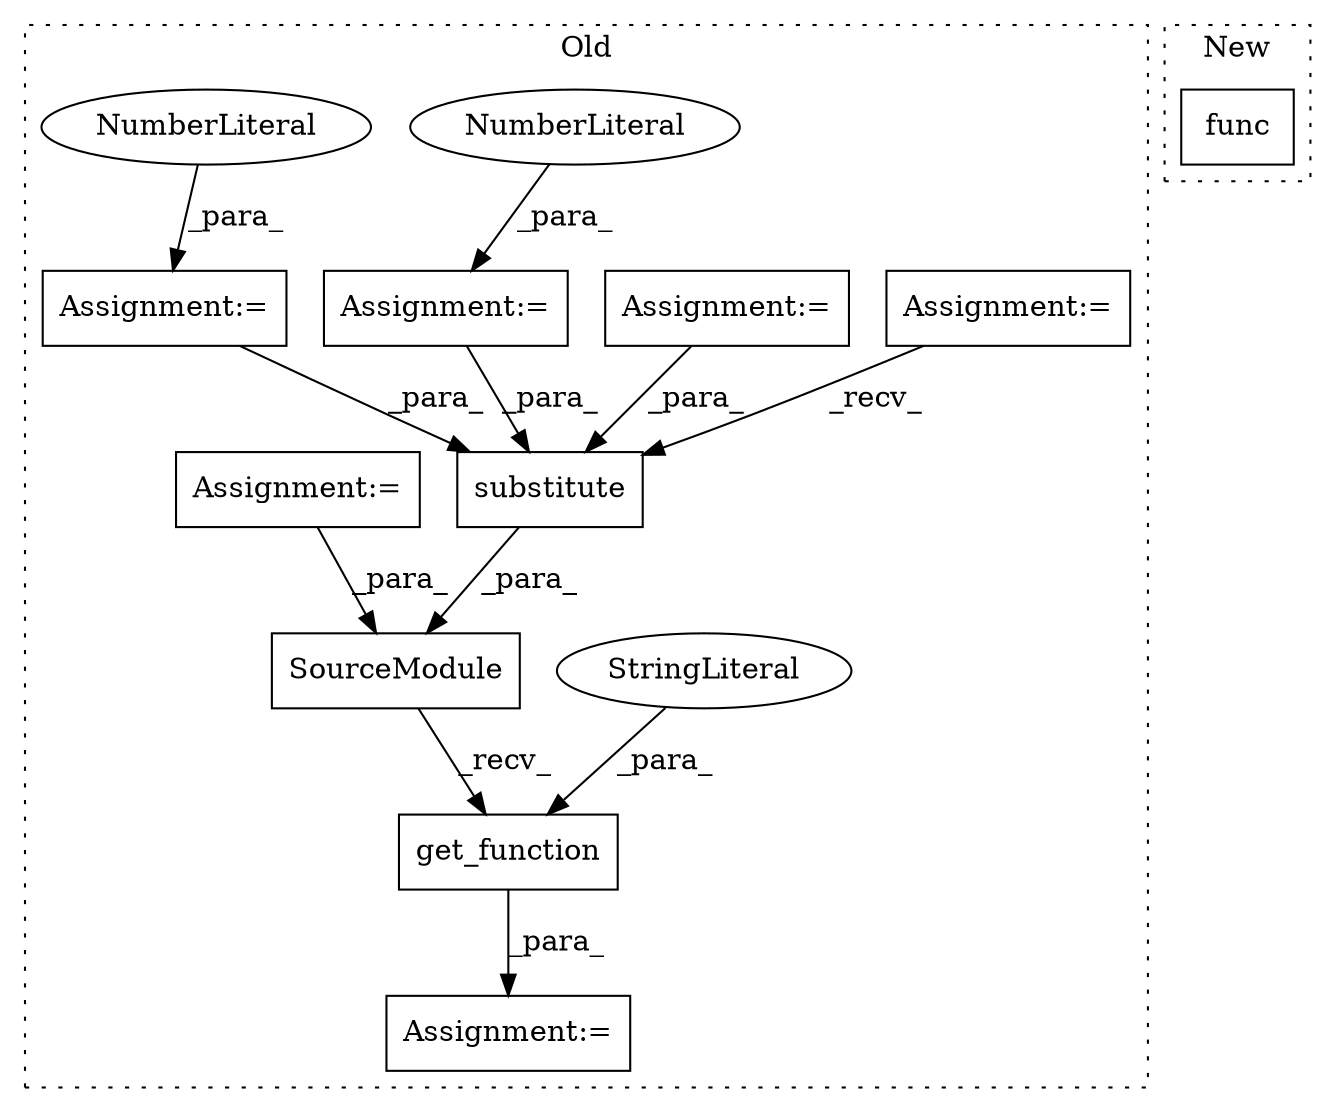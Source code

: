 digraph G {
subgraph cluster0 {
1 [label="SourceModule" a="32" s="3522,3616" l="13,1" shape="box"];
3 [label="Assignment:=" a="7" s="3170" l="1" shape="box"];
4 [label="Assignment:=" a="7" s="3050" l="13" shape="box"];
5 [label="Assignment:=" a="7" s="2987" l="10" shape="box"];
6 [label="Assignment:=" a="7" s="3632" l="1" shape="box"];
7 [label="get_function" a="32" s="3642,3667" l="13,1" shape="box"];
8 [label="StringLiteral" a="45" s="3655" l="12" shape="ellipse"];
9 [label="substitute" a="32" s="3549,3570" l="11,1" shape="box"];
10 [label="NumberLiteral" a="34" s="3171" l="1" shape="ellipse"];
11 [label="Assignment:=" a="7" s="3245" l="1" shape="box"];
12 [label="NumberLiteral" a="34" s="3246" l="1" shape="ellipse"];
13 [label="Assignment:=" a="7" s="3502" l="1" shape="box"];
label = "Old";
style="dotted";
}
subgraph cluster1 {
2 [label="func" a="32" s="1940,1956" l="5,1" shape="box"];
label = "New";
style="dotted";
}
1 -> 7 [label="_recv_"];
3 -> 9 [label="_para_"];
4 -> 9 [label="_recv_"];
5 -> 9 [label="_para_"];
7 -> 6 [label="_para_"];
8 -> 7 [label="_para_"];
9 -> 1 [label="_para_"];
10 -> 3 [label="_para_"];
11 -> 9 [label="_para_"];
12 -> 11 [label="_para_"];
13 -> 1 [label="_para_"];
}